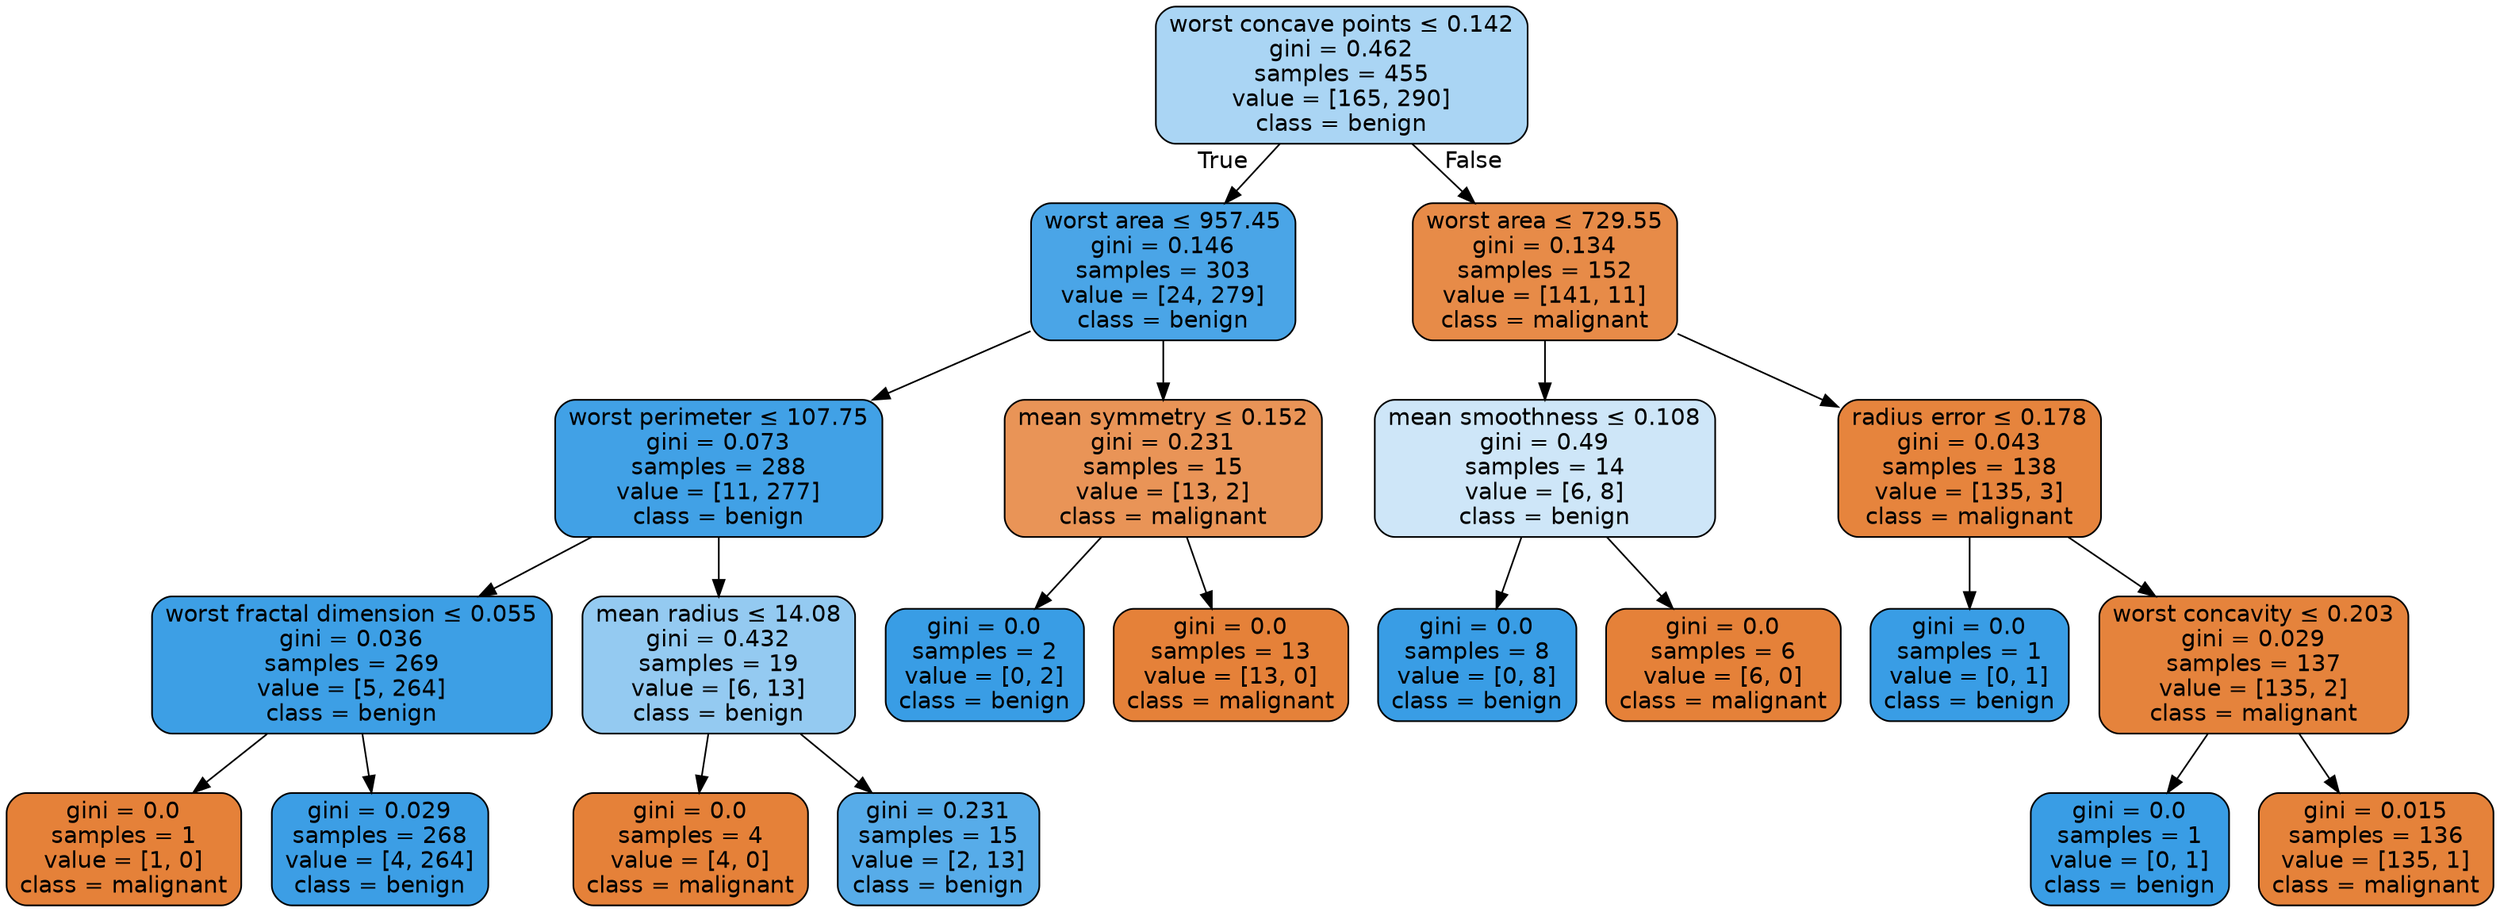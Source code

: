 digraph Tree {
node [shape=box, style="filled, rounded", color="black", fontname="helvetica"] ;
edge [fontname="helvetica"] ;
0 [label=<worst concave points &le; 0.142<br/>gini = 0.462<br/>samples = 455<br/>value = [165, 290]<br/>class = benign>, fillcolor="#aad5f4"] ;
1 [label=<worst area &le; 957.45<br/>gini = 0.146<br/>samples = 303<br/>value = [24, 279]<br/>class = benign>, fillcolor="#4aa5e7"] ;
0 -> 1 [labeldistance=2.5, labelangle=45, headlabel="True"] ;
2 [label=<worst perimeter &le; 107.75<br/>gini = 0.073<br/>samples = 288<br/>value = [11, 277]<br/>class = benign>, fillcolor="#41a1e6"] ;
1 -> 2 ;
3 [label=<worst fractal dimension &le; 0.055<br/>gini = 0.036<br/>samples = 269<br/>value = [5, 264]<br/>class = benign>, fillcolor="#3d9fe5"] ;
2 -> 3 ;
4 [label=<gini = 0.0<br/>samples = 1<br/>value = [1, 0]<br/>class = malignant>, fillcolor="#e58139"] ;
3 -> 4 ;
5 [label=<gini = 0.029<br/>samples = 268<br/>value = [4, 264]<br/>class = benign>, fillcolor="#3c9ee5"] ;
3 -> 5 ;
6 [label=<mean radius &le; 14.08<br/>gini = 0.432<br/>samples = 19<br/>value = [6, 13]<br/>class = benign>, fillcolor="#94caf1"] ;
2 -> 6 ;
7 [label=<gini = 0.0<br/>samples = 4<br/>value = [4, 0]<br/>class = malignant>, fillcolor="#e58139"] ;
6 -> 7 ;
8 [label=<gini = 0.231<br/>samples = 15<br/>value = [2, 13]<br/>class = benign>, fillcolor="#57ace9"] ;
6 -> 8 ;
9 [label=<mean symmetry &le; 0.152<br/>gini = 0.231<br/>samples = 15<br/>value = [13, 2]<br/>class = malignant>, fillcolor="#e99457"] ;
1 -> 9 ;
10 [label=<gini = 0.0<br/>samples = 2<br/>value = [0, 2]<br/>class = benign>, fillcolor="#399de5"] ;
9 -> 10 ;
11 [label=<gini = 0.0<br/>samples = 13<br/>value = [13, 0]<br/>class = malignant>, fillcolor="#e58139"] ;
9 -> 11 ;
12 [label=<worst area &le; 729.55<br/>gini = 0.134<br/>samples = 152<br/>value = [141, 11]<br/>class = malignant>, fillcolor="#e78b48"] ;
0 -> 12 [labeldistance=2.5, labelangle=-45, headlabel="False"] ;
13 [label=<mean smoothness &le; 0.108<br/>gini = 0.49<br/>samples = 14<br/>value = [6, 8]<br/>class = benign>, fillcolor="#cee6f8"] ;
12 -> 13 ;
14 [label=<gini = 0.0<br/>samples = 8<br/>value = [0, 8]<br/>class = benign>, fillcolor="#399de5"] ;
13 -> 14 ;
15 [label=<gini = 0.0<br/>samples = 6<br/>value = [6, 0]<br/>class = malignant>, fillcolor="#e58139"] ;
13 -> 15 ;
16 [label=<radius error &le; 0.178<br/>gini = 0.043<br/>samples = 138<br/>value = [135, 3]<br/>class = malignant>, fillcolor="#e6843d"] ;
12 -> 16 ;
17 [label=<gini = 0.0<br/>samples = 1<br/>value = [0, 1]<br/>class = benign>, fillcolor="#399de5"] ;
16 -> 17 ;
18 [label=<worst concavity &le; 0.203<br/>gini = 0.029<br/>samples = 137<br/>value = [135, 2]<br/>class = malignant>, fillcolor="#e5833c"] ;
16 -> 18 ;
19 [label=<gini = 0.0<br/>samples = 1<br/>value = [0, 1]<br/>class = benign>, fillcolor="#399de5"] ;
18 -> 19 ;
20 [label=<gini = 0.015<br/>samples = 136<br/>value = [135, 1]<br/>class = malignant>, fillcolor="#e5823a"] ;
18 -> 20 ;
}